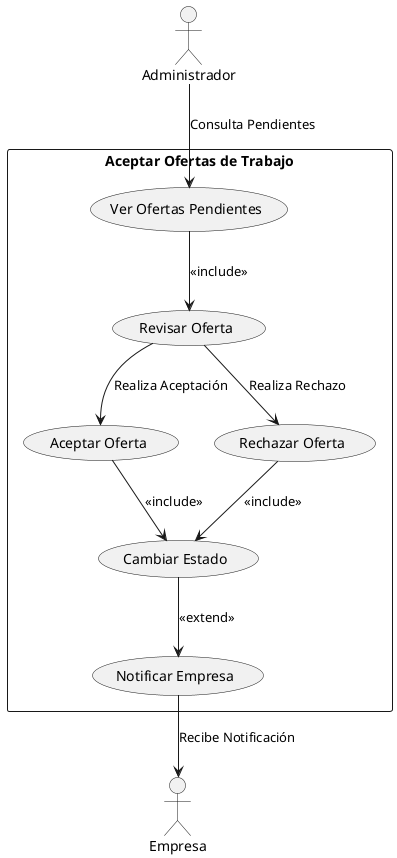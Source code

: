 @startuml

' Diagrama de Contexto: Aceptar oferta de trabajo
rectangle "Aceptar Ofertas de Trabajo" {
    usecase "Revisar Oferta" as RO
    usecase "Aceptar Oferta" as AO
    usecase "Rechazar Oferta" as RE
    usecase "Cambiar Estado" as CE
    usecase "Notificar Empresa" as NE
    usecase "Ver Ofertas Pendientes" as VP
}

actor Administrador as ADM
actor Empresa as EMP

ADM --> VP : "Consulta Pendientes"
VP --> RO : <<include>>
RO --> AO : "Realiza Aceptación"
RO --> RE : "Realiza Rechazo"
AO --> CE : <<include>>
RE --> CE : <<include>>
CE --> NE : <<extend>>
NE --> EMP : "Recibe Notificación"

@enduml